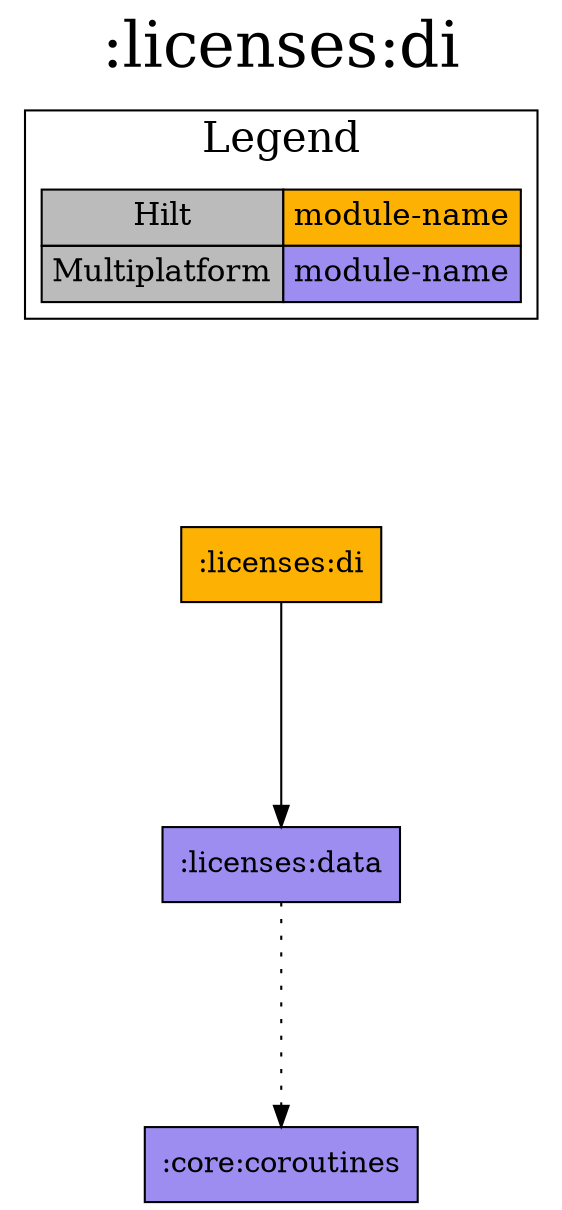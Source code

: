 digraph {
edge ["dir"="forward"]
graph ["dpi"="100","label"=":licenses:di","labelloc"="t","fontsize"="30","ranksep"="1.5","rankdir"="TB"]
node ["style"="filled"]
":core:coroutines" ["fillcolor"="#9D8DF1","shape"="box"]
":licenses:data" ["fillcolor"="#9D8DF1","shape"="box"]
":licenses:di" ["shape"="box","fillcolor"="#FCB103"]
{
edge ["dir"="none"]
graph ["rank"="same"]
":licenses:di"
}
":licenses:data" -> ":core:coroutines" ["style"="dotted"]
":licenses:di" -> ":licenses:data"
subgraph "cluster_legend" {
edge ["dir"="none"]
graph ["label"="Legend","fontsize"="20"]
"Legend" ["style"="filled","fillcolor"="#bbbbbb","shape"="none","margin"="0","fontsize"="15","label"=<
<TABLE BORDER="0" CELLBORDER="1" CELLSPACING="0" CELLPADDING="4">
<TR><TD>Hilt</TD><TD BGCOLOR="#FCB103">module-name</TD></TR>
<TR><TD>Multiplatform</TD><TD BGCOLOR="#9D8DF1">module-name</TD></TR>
</TABLE>
>]
} -> ":licenses:di" ["style"="invis"]
}

